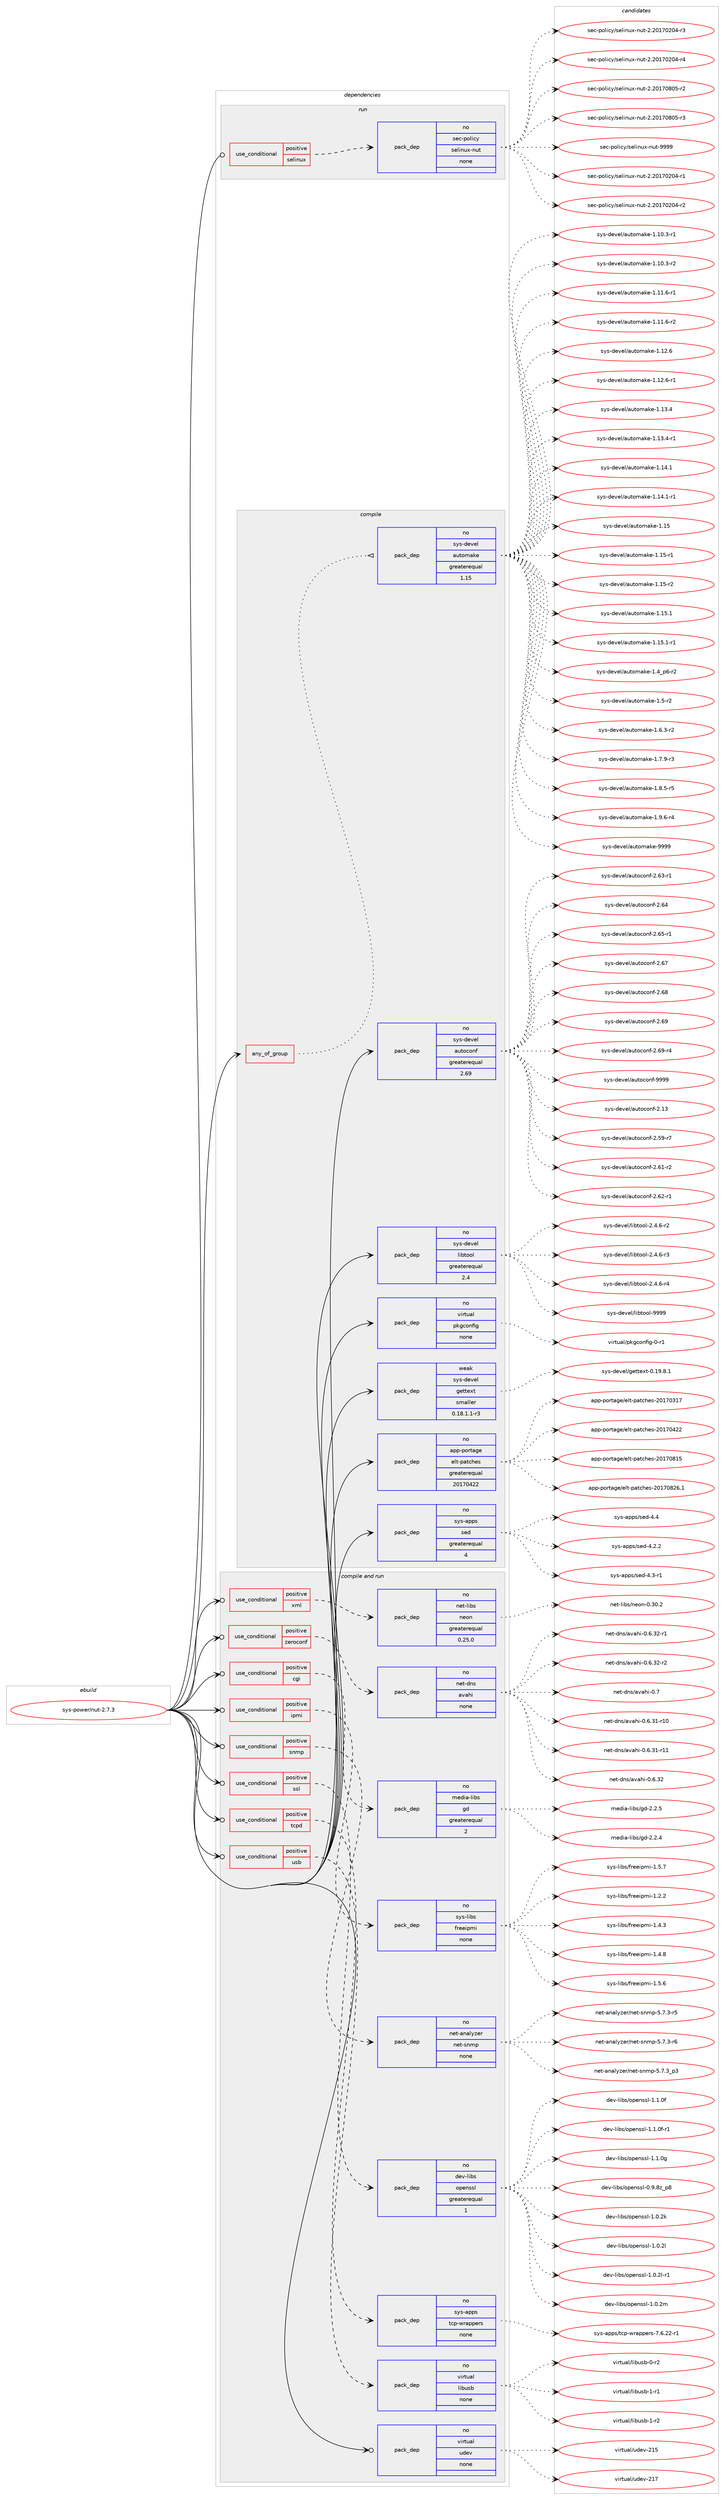 digraph prolog {

# *************
# Graph options
# *************

newrank=true;
concentrate=true;
compound=true;
graph [rankdir=LR,fontname=Helvetica,fontsize=10,ranksep=1.5];#, ranksep=2.5, nodesep=0.2];
edge  [arrowhead=vee];
node  [fontname=Helvetica,fontsize=10];

# **********
# The ebuild
# **********

subgraph cluster_leftcol {
color=gray;
rank=same;
label=<<i>ebuild</i>>;
id [label="sys-power/nut-2.7.3", color=red, width=4, href="../sys-power/nut-2.7.3.svg"];
}

# ****************
# The dependencies
# ****************

subgraph cluster_midcol {
color=gray;
label=<<i>dependencies</i>>;
subgraph cluster_compile {
fillcolor="#eeeeee";
style=filled;
label=<<i>compile</i>>;
subgraph any8470 {
dependency496063 [label=<<TABLE BORDER="0" CELLBORDER="1" CELLSPACING="0" CELLPADDING="4"><TR><TD CELLPADDING="10">any_of_group</TD></TR></TABLE>>, shape=none, color=red];subgraph pack368671 {
dependency496064 [label=<<TABLE BORDER="0" CELLBORDER="1" CELLSPACING="0" CELLPADDING="4" WIDTH="220"><TR><TD ROWSPAN="6" CELLPADDING="30">pack_dep</TD></TR><TR><TD WIDTH="110">no</TD></TR><TR><TD>sys-devel</TD></TR><TR><TD>automake</TD></TR><TR><TD>greaterequal</TD></TR><TR><TD>1.15</TD></TR></TABLE>>, shape=none, color=blue];
}
dependency496063:e -> dependency496064:w [weight=20,style="dotted",arrowhead="oinv"];
}
id:e -> dependency496063:w [weight=20,style="solid",arrowhead="vee"];
subgraph pack368672 {
dependency496065 [label=<<TABLE BORDER="0" CELLBORDER="1" CELLSPACING="0" CELLPADDING="4" WIDTH="220"><TR><TD ROWSPAN="6" CELLPADDING="30">pack_dep</TD></TR><TR><TD WIDTH="110">no</TD></TR><TR><TD>app-portage</TD></TR><TR><TD>elt-patches</TD></TR><TR><TD>greaterequal</TD></TR><TR><TD>20170422</TD></TR></TABLE>>, shape=none, color=blue];
}
id:e -> dependency496065:w [weight=20,style="solid",arrowhead="vee"];
subgraph pack368673 {
dependency496066 [label=<<TABLE BORDER="0" CELLBORDER="1" CELLSPACING="0" CELLPADDING="4" WIDTH="220"><TR><TD ROWSPAN="6" CELLPADDING="30">pack_dep</TD></TR><TR><TD WIDTH="110">no</TD></TR><TR><TD>sys-apps</TD></TR><TR><TD>sed</TD></TR><TR><TD>greaterequal</TD></TR><TR><TD>4</TD></TR></TABLE>>, shape=none, color=blue];
}
id:e -> dependency496066:w [weight=20,style="solid",arrowhead="vee"];
subgraph pack368674 {
dependency496067 [label=<<TABLE BORDER="0" CELLBORDER="1" CELLSPACING="0" CELLPADDING="4" WIDTH="220"><TR><TD ROWSPAN="6" CELLPADDING="30">pack_dep</TD></TR><TR><TD WIDTH="110">no</TD></TR><TR><TD>sys-devel</TD></TR><TR><TD>autoconf</TD></TR><TR><TD>greaterequal</TD></TR><TR><TD>2.69</TD></TR></TABLE>>, shape=none, color=blue];
}
id:e -> dependency496067:w [weight=20,style="solid",arrowhead="vee"];
subgraph pack368675 {
dependency496068 [label=<<TABLE BORDER="0" CELLBORDER="1" CELLSPACING="0" CELLPADDING="4" WIDTH="220"><TR><TD ROWSPAN="6" CELLPADDING="30">pack_dep</TD></TR><TR><TD WIDTH="110">no</TD></TR><TR><TD>sys-devel</TD></TR><TR><TD>libtool</TD></TR><TR><TD>greaterequal</TD></TR><TR><TD>2.4</TD></TR></TABLE>>, shape=none, color=blue];
}
id:e -> dependency496068:w [weight=20,style="solid",arrowhead="vee"];
subgraph pack368676 {
dependency496069 [label=<<TABLE BORDER="0" CELLBORDER="1" CELLSPACING="0" CELLPADDING="4" WIDTH="220"><TR><TD ROWSPAN="6" CELLPADDING="30">pack_dep</TD></TR><TR><TD WIDTH="110">no</TD></TR><TR><TD>virtual</TD></TR><TR><TD>pkgconfig</TD></TR><TR><TD>none</TD></TR><TR><TD></TD></TR></TABLE>>, shape=none, color=blue];
}
id:e -> dependency496069:w [weight=20,style="solid",arrowhead="vee"];
subgraph pack368677 {
dependency496070 [label=<<TABLE BORDER="0" CELLBORDER="1" CELLSPACING="0" CELLPADDING="4" WIDTH="220"><TR><TD ROWSPAN="6" CELLPADDING="30">pack_dep</TD></TR><TR><TD WIDTH="110">weak</TD></TR><TR><TD>sys-devel</TD></TR><TR><TD>gettext</TD></TR><TR><TD>smaller</TD></TR><TR><TD>0.18.1.1-r3</TD></TR></TABLE>>, shape=none, color=blue];
}
id:e -> dependency496070:w [weight=20,style="solid",arrowhead="vee"];
}
subgraph cluster_compileandrun {
fillcolor="#eeeeee";
style=filled;
label=<<i>compile and run</i>>;
subgraph cond118597 {
dependency496071 [label=<<TABLE BORDER="0" CELLBORDER="1" CELLSPACING="0" CELLPADDING="4"><TR><TD ROWSPAN="3" CELLPADDING="10">use_conditional</TD></TR><TR><TD>positive</TD></TR><TR><TD>cgi</TD></TR></TABLE>>, shape=none, color=red];
subgraph pack368678 {
dependency496072 [label=<<TABLE BORDER="0" CELLBORDER="1" CELLSPACING="0" CELLPADDING="4" WIDTH="220"><TR><TD ROWSPAN="6" CELLPADDING="30">pack_dep</TD></TR><TR><TD WIDTH="110">no</TD></TR><TR><TD>media-libs</TD></TR><TR><TD>gd</TD></TR><TR><TD>greaterequal</TD></TR><TR><TD>2</TD></TR></TABLE>>, shape=none, color=blue];
}
dependency496071:e -> dependency496072:w [weight=20,style="dashed",arrowhead="vee"];
}
id:e -> dependency496071:w [weight=20,style="solid",arrowhead="odotvee"];
subgraph cond118598 {
dependency496073 [label=<<TABLE BORDER="0" CELLBORDER="1" CELLSPACING="0" CELLPADDING="4"><TR><TD ROWSPAN="3" CELLPADDING="10">use_conditional</TD></TR><TR><TD>positive</TD></TR><TR><TD>ipmi</TD></TR></TABLE>>, shape=none, color=red];
subgraph pack368679 {
dependency496074 [label=<<TABLE BORDER="0" CELLBORDER="1" CELLSPACING="0" CELLPADDING="4" WIDTH="220"><TR><TD ROWSPAN="6" CELLPADDING="30">pack_dep</TD></TR><TR><TD WIDTH="110">no</TD></TR><TR><TD>sys-libs</TD></TR><TR><TD>freeipmi</TD></TR><TR><TD>none</TD></TR><TR><TD></TD></TR></TABLE>>, shape=none, color=blue];
}
dependency496073:e -> dependency496074:w [weight=20,style="dashed",arrowhead="vee"];
}
id:e -> dependency496073:w [weight=20,style="solid",arrowhead="odotvee"];
subgraph cond118599 {
dependency496075 [label=<<TABLE BORDER="0" CELLBORDER="1" CELLSPACING="0" CELLPADDING="4"><TR><TD ROWSPAN="3" CELLPADDING="10">use_conditional</TD></TR><TR><TD>positive</TD></TR><TR><TD>snmp</TD></TR></TABLE>>, shape=none, color=red];
subgraph pack368680 {
dependency496076 [label=<<TABLE BORDER="0" CELLBORDER="1" CELLSPACING="0" CELLPADDING="4" WIDTH="220"><TR><TD ROWSPAN="6" CELLPADDING="30">pack_dep</TD></TR><TR><TD WIDTH="110">no</TD></TR><TR><TD>net-analyzer</TD></TR><TR><TD>net-snmp</TD></TR><TR><TD>none</TD></TR><TR><TD></TD></TR></TABLE>>, shape=none, color=blue];
}
dependency496075:e -> dependency496076:w [weight=20,style="dashed",arrowhead="vee"];
}
id:e -> dependency496075:w [weight=20,style="solid",arrowhead="odotvee"];
subgraph cond118600 {
dependency496077 [label=<<TABLE BORDER="0" CELLBORDER="1" CELLSPACING="0" CELLPADDING="4"><TR><TD ROWSPAN="3" CELLPADDING="10">use_conditional</TD></TR><TR><TD>positive</TD></TR><TR><TD>ssl</TD></TR></TABLE>>, shape=none, color=red];
subgraph pack368681 {
dependency496078 [label=<<TABLE BORDER="0" CELLBORDER="1" CELLSPACING="0" CELLPADDING="4" WIDTH="220"><TR><TD ROWSPAN="6" CELLPADDING="30">pack_dep</TD></TR><TR><TD WIDTH="110">no</TD></TR><TR><TD>dev-libs</TD></TR><TR><TD>openssl</TD></TR><TR><TD>greaterequal</TD></TR><TR><TD>1</TD></TR></TABLE>>, shape=none, color=blue];
}
dependency496077:e -> dependency496078:w [weight=20,style="dashed",arrowhead="vee"];
}
id:e -> dependency496077:w [weight=20,style="solid",arrowhead="odotvee"];
subgraph cond118601 {
dependency496079 [label=<<TABLE BORDER="0" CELLBORDER="1" CELLSPACING="0" CELLPADDING="4"><TR><TD ROWSPAN="3" CELLPADDING="10">use_conditional</TD></TR><TR><TD>positive</TD></TR><TR><TD>tcpd</TD></TR></TABLE>>, shape=none, color=red];
subgraph pack368682 {
dependency496080 [label=<<TABLE BORDER="0" CELLBORDER="1" CELLSPACING="0" CELLPADDING="4" WIDTH="220"><TR><TD ROWSPAN="6" CELLPADDING="30">pack_dep</TD></TR><TR><TD WIDTH="110">no</TD></TR><TR><TD>sys-apps</TD></TR><TR><TD>tcp-wrappers</TD></TR><TR><TD>none</TD></TR><TR><TD></TD></TR></TABLE>>, shape=none, color=blue];
}
dependency496079:e -> dependency496080:w [weight=20,style="dashed",arrowhead="vee"];
}
id:e -> dependency496079:w [weight=20,style="solid",arrowhead="odotvee"];
subgraph cond118602 {
dependency496081 [label=<<TABLE BORDER="0" CELLBORDER="1" CELLSPACING="0" CELLPADDING="4"><TR><TD ROWSPAN="3" CELLPADDING="10">use_conditional</TD></TR><TR><TD>positive</TD></TR><TR><TD>usb</TD></TR></TABLE>>, shape=none, color=red];
subgraph pack368683 {
dependency496082 [label=<<TABLE BORDER="0" CELLBORDER="1" CELLSPACING="0" CELLPADDING="4" WIDTH="220"><TR><TD ROWSPAN="6" CELLPADDING="30">pack_dep</TD></TR><TR><TD WIDTH="110">no</TD></TR><TR><TD>virtual</TD></TR><TR><TD>libusb</TD></TR><TR><TD>none</TD></TR><TR><TD></TD></TR></TABLE>>, shape=none, color=blue];
}
dependency496081:e -> dependency496082:w [weight=20,style="dashed",arrowhead="vee"];
}
id:e -> dependency496081:w [weight=20,style="solid",arrowhead="odotvee"];
subgraph cond118603 {
dependency496083 [label=<<TABLE BORDER="0" CELLBORDER="1" CELLSPACING="0" CELLPADDING="4"><TR><TD ROWSPAN="3" CELLPADDING="10">use_conditional</TD></TR><TR><TD>positive</TD></TR><TR><TD>xml</TD></TR></TABLE>>, shape=none, color=red];
subgraph pack368684 {
dependency496084 [label=<<TABLE BORDER="0" CELLBORDER="1" CELLSPACING="0" CELLPADDING="4" WIDTH="220"><TR><TD ROWSPAN="6" CELLPADDING="30">pack_dep</TD></TR><TR><TD WIDTH="110">no</TD></TR><TR><TD>net-libs</TD></TR><TR><TD>neon</TD></TR><TR><TD>greaterequal</TD></TR><TR><TD>0.25.0</TD></TR></TABLE>>, shape=none, color=blue];
}
dependency496083:e -> dependency496084:w [weight=20,style="dashed",arrowhead="vee"];
}
id:e -> dependency496083:w [weight=20,style="solid",arrowhead="odotvee"];
subgraph cond118604 {
dependency496085 [label=<<TABLE BORDER="0" CELLBORDER="1" CELLSPACING="0" CELLPADDING="4"><TR><TD ROWSPAN="3" CELLPADDING="10">use_conditional</TD></TR><TR><TD>positive</TD></TR><TR><TD>zeroconf</TD></TR></TABLE>>, shape=none, color=red];
subgraph pack368685 {
dependency496086 [label=<<TABLE BORDER="0" CELLBORDER="1" CELLSPACING="0" CELLPADDING="4" WIDTH="220"><TR><TD ROWSPAN="6" CELLPADDING="30">pack_dep</TD></TR><TR><TD WIDTH="110">no</TD></TR><TR><TD>net-dns</TD></TR><TR><TD>avahi</TD></TR><TR><TD>none</TD></TR><TR><TD></TD></TR></TABLE>>, shape=none, color=blue];
}
dependency496085:e -> dependency496086:w [weight=20,style="dashed",arrowhead="vee"];
}
id:e -> dependency496085:w [weight=20,style="solid",arrowhead="odotvee"];
subgraph pack368686 {
dependency496087 [label=<<TABLE BORDER="0" CELLBORDER="1" CELLSPACING="0" CELLPADDING="4" WIDTH="220"><TR><TD ROWSPAN="6" CELLPADDING="30">pack_dep</TD></TR><TR><TD WIDTH="110">no</TD></TR><TR><TD>virtual</TD></TR><TR><TD>udev</TD></TR><TR><TD>none</TD></TR><TR><TD></TD></TR></TABLE>>, shape=none, color=blue];
}
id:e -> dependency496087:w [weight=20,style="solid",arrowhead="odotvee"];
}
subgraph cluster_run {
fillcolor="#eeeeee";
style=filled;
label=<<i>run</i>>;
subgraph cond118605 {
dependency496088 [label=<<TABLE BORDER="0" CELLBORDER="1" CELLSPACING="0" CELLPADDING="4"><TR><TD ROWSPAN="3" CELLPADDING="10">use_conditional</TD></TR><TR><TD>positive</TD></TR><TR><TD>selinux</TD></TR></TABLE>>, shape=none, color=red];
subgraph pack368687 {
dependency496089 [label=<<TABLE BORDER="0" CELLBORDER="1" CELLSPACING="0" CELLPADDING="4" WIDTH="220"><TR><TD ROWSPAN="6" CELLPADDING="30">pack_dep</TD></TR><TR><TD WIDTH="110">no</TD></TR><TR><TD>sec-policy</TD></TR><TR><TD>selinux-nut</TD></TR><TR><TD>none</TD></TR><TR><TD></TD></TR></TABLE>>, shape=none, color=blue];
}
dependency496088:e -> dependency496089:w [weight=20,style="dashed",arrowhead="vee"];
}
id:e -> dependency496088:w [weight=20,style="solid",arrowhead="odot"];
}
}

# **************
# The candidates
# **************

subgraph cluster_choices {
rank=same;
color=gray;
label=<<i>candidates</i>>;

subgraph choice368671 {
color=black;
nodesep=1;
choice11512111545100101118101108479711711611110997107101454946494846514511449 [label="sys-devel/automake-1.10.3-r1", color=red, width=4,href="../sys-devel/automake-1.10.3-r1.svg"];
choice11512111545100101118101108479711711611110997107101454946494846514511450 [label="sys-devel/automake-1.10.3-r2", color=red, width=4,href="../sys-devel/automake-1.10.3-r2.svg"];
choice11512111545100101118101108479711711611110997107101454946494946544511449 [label="sys-devel/automake-1.11.6-r1", color=red, width=4,href="../sys-devel/automake-1.11.6-r1.svg"];
choice11512111545100101118101108479711711611110997107101454946494946544511450 [label="sys-devel/automake-1.11.6-r2", color=red, width=4,href="../sys-devel/automake-1.11.6-r2.svg"];
choice1151211154510010111810110847971171161111099710710145494649504654 [label="sys-devel/automake-1.12.6", color=red, width=4,href="../sys-devel/automake-1.12.6.svg"];
choice11512111545100101118101108479711711611110997107101454946495046544511449 [label="sys-devel/automake-1.12.6-r1", color=red, width=4,href="../sys-devel/automake-1.12.6-r1.svg"];
choice1151211154510010111810110847971171161111099710710145494649514652 [label="sys-devel/automake-1.13.4", color=red, width=4,href="../sys-devel/automake-1.13.4.svg"];
choice11512111545100101118101108479711711611110997107101454946495146524511449 [label="sys-devel/automake-1.13.4-r1", color=red, width=4,href="../sys-devel/automake-1.13.4-r1.svg"];
choice1151211154510010111810110847971171161111099710710145494649524649 [label="sys-devel/automake-1.14.1", color=red, width=4,href="../sys-devel/automake-1.14.1.svg"];
choice11512111545100101118101108479711711611110997107101454946495246494511449 [label="sys-devel/automake-1.14.1-r1", color=red, width=4,href="../sys-devel/automake-1.14.1-r1.svg"];
choice115121115451001011181011084797117116111109971071014549464953 [label="sys-devel/automake-1.15", color=red, width=4,href="../sys-devel/automake-1.15.svg"];
choice1151211154510010111810110847971171161111099710710145494649534511449 [label="sys-devel/automake-1.15-r1", color=red, width=4,href="../sys-devel/automake-1.15-r1.svg"];
choice1151211154510010111810110847971171161111099710710145494649534511450 [label="sys-devel/automake-1.15-r2", color=red, width=4,href="../sys-devel/automake-1.15-r2.svg"];
choice1151211154510010111810110847971171161111099710710145494649534649 [label="sys-devel/automake-1.15.1", color=red, width=4,href="../sys-devel/automake-1.15.1.svg"];
choice11512111545100101118101108479711711611110997107101454946495346494511449 [label="sys-devel/automake-1.15.1-r1", color=red, width=4,href="../sys-devel/automake-1.15.1-r1.svg"];
choice115121115451001011181011084797117116111109971071014549465295112544511450 [label="sys-devel/automake-1.4_p6-r2", color=red, width=4,href="../sys-devel/automake-1.4_p6-r2.svg"];
choice11512111545100101118101108479711711611110997107101454946534511450 [label="sys-devel/automake-1.5-r2", color=red, width=4,href="../sys-devel/automake-1.5-r2.svg"];
choice115121115451001011181011084797117116111109971071014549465446514511450 [label="sys-devel/automake-1.6.3-r2", color=red, width=4,href="../sys-devel/automake-1.6.3-r2.svg"];
choice115121115451001011181011084797117116111109971071014549465546574511451 [label="sys-devel/automake-1.7.9-r3", color=red, width=4,href="../sys-devel/automake-1.7.9-r3.svg"];
choice115121115451001011181011084797117116111109971071014549465646534511453 [label="sys-devel/automake-1.8.5-r5", color=red, width=4,href="../sys-devel/automake-1.8.5-r5.svg"];
choice115121115451001011181011084797117116111109971071014549465746544511452 [label="sys-devel/automake-1.9.6-r4", color=red, width=4,href="../sys-devel/automake-1.9.6-r4.svg"];
choice115121115451001011181011084797117116111109971071014557575757 [label="sys-devel/automake-9999", color=red, width=4,href="../sys-devel/automake-9999.svg"];
dependency496064:e -> choice11512111545100101118101108479711711611110997107101454946494846514511449:w [style=dotted,weight="100"];
dependency496064:e -> choice11512111545100101118101108479711711611110997107101454946494846514511450:w [style=dotted,weight="100"];
dependency496064:e -> choice11512111545100101118101108479711711611110997107101454946494946544511449:w [style=dotted,weight="100"];
dependency496064:e -> choice11512111545100101118101108479711711611110997107101454946494946544511450:w [style=dotted,weight="100"];
dependency496064:e -> choice1151211154510010111810110847971171161111099710710145494649504654:w [style=dotted,weight="100"];
dependency496064:e -> choice11512111545100101118101108479711711611110997107101454946495046544511449:w [style=dotted,weight="100"];
dependency496064:e -> choice1151211154510010111810110847971171161111099710710145494649514652:w [style=dotted,weight="100"];
dependency496064:e -> choice11512111545100101118101108479711711611110997107101454946495146524511449:w [style=dotted,weight="100"];
dependency496064:e -> choice1151211154510010111810110847971171161111099710710145494649524649:w [style=dotted,weight="100"];
dependency496064:e -> choice11512111545100101118101108479711711611110997107101454946495246494511449:w [style=dotted,weight="100"];
dependency496064:e -> choice115121115451001011181011084797117116111109971071014549464953:w [style=dotted,weight="100"];
dependency496064:e -> choice1151211154510010111810110847971171161111099710710145494649534511449:w [style=dotted,weight="100"];
dependency496064:e -> choice1151211154510010111810110847971171161111099710710145494649534511450:w [style=dotted,weight="100"];
dependency496064:e -> choice1151211154510010111810110847971171161111099710710145494649534649:w [style=dotted,weight="100"];
dependency496064:e -> choice11512111545100101118101108479711711611110997107101454946495346494511449:w [style=dotted,weight="100"];
dependency496064:e -> choice115121115451001011181011084797117116111109971071014549465295112544511450:w [style=dotted,weight="100"];
dependency496064:e -> choice11512111545100101118101108479711711611110997107101454946534511450:w [style=dotted,weight="100"];
dependency496064:e -> choice115121115451001011181011084797117116111109971071014549465446514511450:w [style=dotted,weight="100"];
dependency496064:e -> choice115121115451001011181011084797117116111109971071014549465546574511451:w [style=dotted,weight="100"];
dependency496064:e -> choice115121115451001011181011084797117116111109971071014549465646534511453:w [style=dotted,weight="100"];
dependency496064:e -> choice115121115451001011181011084797117116111109971071014549465746544511452:w [style=dotted,weight="100"];
dependency496064:e -> choice115121115451001011181011084797117116111109971071014557575757:w [style=dotted,weight="100"];
}
subgraph choice368672 {
color=black;
nodesep=1;
choice97112112451121111141169710310147101108116451129711699104101115455048495548514955 [label="app-portage/elt-patches-20170317", color=red, width=4,href="../app-portage/elt-patches-20170317.svg"];
choice97112112451121111141169710310147101108116451129711699104101115455048495548525050 [label="app-portage/elt-patches-20170422", color=red, width=4,href="../app-portage/elt-patches-20170422.svg"];
choice97112112451121111141169710310147101108116451129711699104101115455048495548564953 [label="app-portage/elt-patches-20170815", color=red, width=4,href="../app-portage/elt-patches-20170815.svg"];
choice971121124511211111411697103101471011081164511297116991041011154550484955485650544649 [label="app-portage/elt-patches-20170826.1", color=red, width=4,href="../app-portage/elt-patches-20170826.1.svg"];
dependency496065:e -> choice97112112451121111141169710310147101108116451129711699104101115455048495548514955:w [style=dotted,weight="100"];
dependency496065:e -> choice97112112451121111141169710310147101108116451129711699104101115455048495548525050:w [style=dotted,weight="100"];
dependency496065:e -> choice97112112451121111141169710310147101108116451129711699104101115455048495548564953:w [style=dotted,weight="100"];
dependency496065:e -> choice971121124511211111411697103101471011081164511297116991041011154550484955485650544649:w [style=dotted,weight="100"];
}
subgraph choice368673 {
color=black;
nodesep=1;
choice115121115459711211211547115101100455246504650 [label="sys-apps/sed-4.2.2", color=red, width=4,href="../sys-apps/sed-4.2.2.svg"];
choice115121115459711211211547115101100455246514511449 [label="sys-apps/sed-4.3-r1", color=red, width=4,href="../sys-apps/sed-4.3-r1.svg"];
choice11512111545971121121154711510110045524652 [label="sys-apps/sed-4.4", color=red, width=4,href="../sys-apps/sed-4.4.svg"];
dependency496066:e -> choice115121115459711211211547115101100455246504650:w [style=dotted,weight="100"];
dependency496066:e -> choice115121115459711211211547115101100455246514511449:w [style=dotted,weight="100"];
dependency496066:e -> choice11512111545971121121154711510110045524652:w [style=dotted,weight="100"];
}
subgraph choice368674 {
color=black;
nodesep=1;
choice115121115451001011181011084797117116111991111101024550464951 [label="sys-devel/autoconf-2.13", color=red, width=4,href="../sys-devel/autoconf-2.13.svg"];
choice1151211154510010111810110847971171161119911111010245504653574511455 [label="sys-devel/autoconf-2.59-r7", color=red, width=4,href="../sys-devel/autoconf-2.59-r7.svg"];
choice1151211154510010111810110847971171161119911111010245504654494511450 [label="sys-devel/autoconf-2.61-r2", color=red, width=4,href="../sys-devel/autoconf-2.61-r2.svg"];
choice1151211154510010111810110847971171161119911111010245504654504511449 [label="sys-devel/autoconf-2.62-r1", color=red, width=4,href="../sys-devel/autoconf-2.62-r1.svg"];
choice1151211154510010111810110847971171161119911111010245504654514511449 [label="sys-devel/autoconf-2.63-r1", color=red, width=4,href="../sys-devel/autoconf-2.63-r1.svg"];
choice115121115451001011181011084797117116111991111101024550465452 [label="sys-devel/autoconf-2.64", color=red, width=4,href="../sys-devel/autoconf-2.64.svg"];
choice1151211154510010111810110847971171161119911111010245504654534511449 [label="sys-devel/autoconf-2.65-r1", color=red, width=4,href="../sys-devel/autoconf-2.65-r1.svg"];
choice115121115451001011181011084797117116111991111101024550465455 [label="sys-devel/autoconf-2.67", color=red, width=4,href="../sys-devel/autoconf-2.67.svg"];
choice115121115451001011181011084797117116111991111101024550465456 [label="sys-devel/autoconf-2.68", color=red, width=4,href="../sys-devel/autoconf-2.68.svg"];
choice115121115451001011181011084797117116111991111101024550465457 [label="sys-devel/autoconf-2.69", color=red, width=4,href="../sys-devel/autoconf-2.69.svg"];
choice1151211154510010111810110847971171161119911111010245504654574511452 [label="sys-devel/autoconf-2.69-r4", color=red, width=4,href="../sys-devel/autoconf-2.69-r4.svg"];
choice115121115451001011181011084797117116111991111101024557575757 [label="sys-devel/autoconf-9999", color=red, width=4,href="../sys-devel/autoconf-9999.svg"];
dependency496067:e -> choice115121115451001011181011084797117116111991111101024550464951:w [style=dotted,weight="100"];
dependency496067:e -> choice1151211154510010111810110847971171161119911111010245504653574511455:w [style=dotted,weight="100"];
dependency496067:e -> choice1151211154510010111810110847971171161119911111010245504654494511450:w [style=dotted,weight="100"];
dependency496067:e -> choice1151211154510010111810110847971171161119911111010245504654504511449:w [style=dotted,weight="100"];
dependency496067:e -> choice1151211154510010111810110847971171161119911111010245504654514511449:w [style=dotted,weight="100"];
dependency496067:e -> choice115121115451001011181011084797117116111991111101024550465452:w [style=dotted,weight="100"];
dependency496067:e -> choice1151211154510010111810110847971171161119911111010245504654534511449:w [style=dotted,weight="100"];
dependency496067:e -> choice115121115451001011181011084797117116111991111101024550465455:w [style=dotted,weight="100"];
dependency496067:e -> choice115121115451001011181011084797117116111991111101024550465456:w [style=dotted,weight="100"];
dependency496067:e -> choice115121115451001011181011084797117116111991111101024550465457:w [style=dotted,weight="100"];
dependency496067:e -> choice1151211154510010111810110847971171161119911111010245504654574511452:w [style=dotted,weight="100"];
dependency496067:e -> choice115121115451001011181011084797117116111991111101024557575757:w [style=dotted,weight="100"];
}
subgraph choice368675 {
color=black;
nodesep=1;
choice1151211154510010111810110847108105981161111111084550465246544511450 [label="sys-devel/libtool-2.4.6-r2", color=red, width=4,href="../sys-devel/libtool-2.4.6-r2.svg"];
choice1151211154510010111810110847108105981161111111084550465246544511451 [label="sys-devel/libtool-2.4.6-r3", color=red, width=4,href="../sys-devel/libtool-2.4.6-r3.svg"];
choice1151211154510010111810110847108105981161111111084550465246544511452 [label="sys-devel/libtool-2.4.6-r4", color=red, width=4,href="../sys-devel/libtool-2.4.6-r4.svg"];
choice1151211154510010111810110847108105981161111111084557575757 [label="sys-devel/libtool-9999", color=red, width=4,href="../sys-devel/libtool-9999.svg"];
dependency496068:e -> choice1151211154510010111810110847108105981161111111084550465246544511450:w [style=dotted,weight="100"];
dependency496068:e -> choice1151211154510010111810110847108105981161111111084550465246544511451:w [style=dotted,weight="100"];
dependency496068:e -> choice1151211154510010111810110847108105981161111111084550465246544511452:w [style=dotted,weight="100"];
dependency496068:e -> choice1151211154510010111810110847108105981161111111084557575757:w [style=dotted,weight="100"];
}
subgraph choice368676 {
color=black;
nodesep=1;
choice11810511411611797108471121071039911111010210510345484511449 [label="virtual/pkgconfig-0-r1", color=red, width=4,href="../virtual/pkgconfig-0-r1.svg"];
dependency496069:e -> choice11810511411611797108471121071039911111010210510345484511449:w [style=dotted,weight="100"];
}
subgraph choice368677 {
color=black;
nodesep=1;
choice1151211154510010111810110847103101116116101120116454846495746564649 [label="sys-devel/gettext-0.19.8.1", color=red, width=4,href="../sys-devel/gettext-0.19.8.1.svg"];
dependency496070:e -> choice1151211154510010111810110847103101116116101120116454846495746564649:w [style=dotted,weight="100"];
}
subgraph choice368678 {
color=black;
nodesep=1;
choice10910110010597451081059811547103100455046504652 [label="media-libs/gd-2.2.4", color=red, width=4,href="../media-libs/gd-2.2.4.svg"];
choice10910110010597451081059811547103100455046504653 [label="media-libs/gd-2.2.5", color=red, width=4,href="../media-libs/gd-2.2.5.svg"];
dependency496072:e -> choice10910110010597451081059811547103100455046504652:w [style=dotted,weight="100"];
dependency496072:e -> choice10910110010597451081059811547103100455046504653:w [style=dotted,weight="100"];
}
subgraph choice368679 {
color=black;
nodesep=1;
choice115121115451081059811547102114101101105112109105454946504650 [label="sys-libs/freeipmi-1.2.2", color=red, width=4,href="../sys-libs/freeipmi-1.2.2.svg"];
choice115121115451081059811547102114101101105112109105454946524651 [label="sys-libs/freeipmi-1.4.3", color=red, width=4,href="../sys-libs/freeipmi-1.4.3.svg"];
choice115121115451081059811547102114101101105112109105454946524656 [label="sys-libs/freeipmi-1.4.8", color=red, width=4,href="../sys-libs/freeipmi-1.4.8.svg"];
choice115121115451081059811547102114101101105112109105454946534654 [label="sys-libs/freeipmi-1.5.6", color=red, width=4,href="../sys-libs/freeipmi-1.5.6.svg"];
choice115121115451081059811547102114101101105112109105454946534655 [label="sys-libs/freeipmi-1.5.7", color=red, width=4,href="../sys-libs/freeipmi-1.5.7.svg"];
dependency496074:e -> choice115121115451081059811547102114101101105112109105454946504650:w [style=dotted,weight="100"];
dependency496074:e -> choice115121115451081059811547102114101101105112109105454946524651:w [style=dotted,weight="100"];
dependency496074:e -> choice115121115451081059811547102114101101105112109105454946524656:w [style=dotted,weight="100"];
dependency496074:e -> choice115121115451081059811547102114101101105112109105454946534654:w [style=dotted,weight="100"];
dependency496074:e -> choice115121115451081059811547102114101101105112109105454946534655:w [style=dotted,weight="100"];
}
subgraph choice368680 {
color=black;
nodesep=1;
choice11010111645971109710812112210111447110101116451151101091124553465546514511453 [label="net-analyzer/net-snmp-5.7.3-r5", color=red, width=4,href="../net-analyzer/net-snmp-5.7.3-r5.svg"];
choice11010111645971109710812112210111447110101116451151101091124553465546514511454 [label="net-analyzer/net-snmp-5.7.3-r6", color=red, width=4,href="../net-analyzer/net-snmp-5.7.3-r6.svg"];
choice11010111645971109710812112210111447110101116451151101091124553465546519511251 [label="net-analyzer/net-snmp-5.7.3_p3", color=red, width=4,href="../net-analyzer/net-snmp-5.7.3_p3.svg"];
dependency496076:e -> choice11010111645971109710812112210111447110101116451151101091124553465546514511453:w [style=dotted,weight="100"];
dependency496076:e -> choice11010111645971109710812112210111447110101116451151101091124553465546514511454:w [style=dotted,weight="100"];
dependency496076:e -> choice11010111645971109710812112210111447110101116451151101091124553465546519511251:w [style=dotted,weight="100"];
}
subgraph choice368681 {
color=black;
nodesep=1;
choice1001011184510810598115471111121011101151151084548465746561229511256 [label="dev-libs/openssl-0.9.8z_p8", color=red, width=4,href="../dev-libs/openssl-0.9.8z_p8.svg"];
choice100101118451081059811547111112101110115115108454946484650107 [label="dev-libs/openssl-1.0.2k", color=red, width=4,href="../dev-libs/openssl-1.0.2k.svg"];
choice100101118451081059811547111112101110115115108454946484650108 [label="dev-libs/openssl-1.0.2l", color=red, width=4,href="../dev-libs/openssl-1.0.2l.svg"];
choice1001011184510810598115471111121011101151151084549464846501084511449 [label="dev-libs/openssl-1.0.2l-r1", color=red, width=4,href="../dev-libs/openssl-1.0.2l-r1.svg"];
choice100101118451081059811547111112101110115115108454946484650109 [label="dev-libs/openssl-1.0.2m", color=red, width=4,href="../dev-libs/openssl-1.0.2m.svg"];
choice100101118451081059811547111112101110115115108454946494648102 [label="dev-libs/openssl-1.1.0f", color=red, width=4,href="../dev-libs/openssl-1.1.0f.svg"];
choice1001011184510810598115471111121011101151151084549464946481024511449 [label="dev-libs/openssl-1.1.0f-r1", color=red, width=4,href="../dev-libs/openssl-1.1.0f-r1.svg"];
choice100101118451081059811547111112101110115115108454946494648103 [label="dev-libs/openssl-1.1.0g", color=red, width=4,href="../dev-libs/openssl-1.1.0g.svg"];
dependency496078:e -> choice1001011184510810598115471111121011101151151084548465746561229511256:w [style=dotted,weight="100"];
dependency496078:e -> choice100101118451081059811547111112101110115115108454946484650107:w [style=dotted,weight="100"];
dependency496078:e -> choice100101118451081059811547111112101110115115108454946484650108:w [style=dotted,weight="100"];
dependency496078:e -> choice1001011184510810598115471111121011101151151084549464846501084511449:w [style=dotted,weight="100"];
dependency496078:e -> choice100101118451081059811547111112101110115115108454946484650109:w [style=dotted,weight="100"];
dependency496078:e -> choice100101118451081059811547111112101110115115108454946494648102:w [style=dotted,weight="100"];
dependency496078:e -> choice1001011184510810598115471111121011101151151084549464946481024511449:w [style=dotted,weight="100"];
dependency496078:e -> choice100101118451081059811547111112101110115115108454946494648103:w [style=dotted,weight="100"];
}
subgraph choice368682 {
color=black;
nodesep=1;
choice115121115459711211211547116991124511911497112112101114115455546544650504511449 [label="sys-apps/tcp-wrappers-7.6.22-r1", color=red, width=4,href="../sys-apps/tcp-wrappers-7.6.22-r1.svg"];
dependency496080:e -> choice115121115459711211211547116991124511911497112112101114115455546544650504511449:w [style=dotted,weight="100"];
}
subgraph choice368683 {
color=black;
nodesep=1;
choice1181051141161179710847108105981171159845484511450 [label="virtual/libusb-0-r2", color=red, width=4,href="../virtual/libusb-0-r2.svg"];
choice1181051141161179710847108105981171159845494511449 [label="virtual/libusb-1-r1", color=red, width=4,href="../virtual/libusb-1-r1.svg"];
choice1181051141161179710847108105981171159845494511450 [label="virtual/libusb-1-r2", color=red, width=4,href="../virtual/libusb-1-r2.svg"];
dependency496082:e -> choice1181051141161179710847108105981171159845484511450:w [style=dotted,weight="100"];
dependency496082:e -> choice1181051141161179710847108105981171159845494511449:w [style=dotted,weight="100"];
dependency496082:e -> choice1181051141161179710847108105981171159845494511450:w [style=dotted,weight="100"];
}
subgraph choice368684 {
color=black;
nodesep=1;
choice11010111645108105981154711010111111045484651484650 [label="net-libs/neon-0.30.2", color=red, width=4,href="../net-libs/neon-0.30.2.svg"];
dependency496084:e -> choice11010111645108105981154711010111111045484651484650:w [style=dotted,weight="100"];
}
subgraph choice368685 {
color=black;
nodesep=1;
choice1101011164510011011547971189710410545484654465149451144948 [label="net-dns/avahi-0.6.31-r10", color=red, width=4,href="../net-dns/avahi-0.6.31-r10.svg"];
choice1101011164510011011547971189710410545484654465149451144949 [label="net-dns/avahi-0.6.31-r11", color=red, width=4,href="../net-dns/avahi-0.6.31-r11.svg"];
choice1101011164510011011547971189710410545484654465150 [label="net-dns/avahi-0.6.32", color=red, width=4,href="../net-dns/avahi-0.6.32.svg"];
choice11010111645100110115479711897104105454846544651504511449 [label="net-dns/avahi-0.6.32-r1", color=red, width=4,href="../net-dns/avahi-0.6.32-r1.svg"];
choice11010111645100110115479711897104105454846544651504511450 [label="net-dns/avahi-0.6.32-r2", color=red, width=4,href="../net-dns/avahi-0.6.32-r2.svg"];
choice1101011164510011011547971189710410545484655 [label="net-dns/avahi-0.7", color=red, width=4,href="../net-dns/avahi-0.7.svg"];
dependency496086:e -> choice1101011164510011011547971189710410545484654465149451144948:w [style=dotted,weight="100"];
dependency496086:e -> choice1101011164510011011547971189710410545484654465149451144949:w [style=dotted,weight="100"];
dependency496086:e -> choice1101011164510011011547971189710410545484654465150:w [style=dotted,weight="100"];
dependency496086:e -> choice11010111645100110115479711897104105454846544651504511449:w [style=dotted,weight="100"];
dependency496086:e -> choice11010111645100110115479711897104105454846544651504511450:w [style=dotted,weight="100"];
dependency496086:e -> choice1101011164510011011547971189710410545484655:w [style=dotted,weight="100"];
}
subgraph choice368686 {
color=black;
nodesep=1;
choice118105114116117971084711710010111845504953 [label="virtual/udev-215", color=red, width=4,href="../virtual/udev-215.svg"];
choice118105114116117971084711710010111845504955 [label="virtual/udev-217", color=red, width=4,href="../virtual/udev-217.svg"];
dependency496087:e -> choice118105114116117971084711710010111845504953:w [style=dotted,weight="100"];
dependency496087:e -> choice118105114116117971084711710010111845504955:w [style=dotted,weight="100"];
}
subgraph choice368687 {
color=black;
nodesep=1;
choice115101994511211110810599121471151011081051101171204511011711645504650484955485048524511449 [label="sec-policy/selinux-nut-2.20170204-r1", color=red, width=4,href="../sec-policy/selinux-nut-2.20170204-r1.svg"];
choice115101994511211110810599121471151011081051101171204511011711645504650484955485048524511450 [label="sec-policy/selinux-nut-2.20170204-r2", color=red, width=4,href="../sec-policy/selinux-nut-2.20170204-r2.svg"];
choice115101994511211110810599121471151011081051101171204511011711645504650484955485048524511451 [label="sec-policy/selinux-nut-2.20170204-r3", color=red, width=4,href="../sec-policy/selinux-nut-2.20170204-r3.svg"];
choice115101994511211110810599121471151011081051101171204511011711645504650484955485048524511452 [label="sec-policy/selinux-nut-2.20170204-r4", color=red, width=4,href="../sec-policy/selinux-nut-2.20170204-r4.svg"];
choice115101994511211110810599121471151011081051101171204511011711645504650484955485648534511450 [label="sec-policy/selinux-nut-2.20170805-r2", color=red, width=4,href="../sec-policy/selinux-nut-2.20170805-r2.svg"];
choice115101994511211110810599121471151011081051101171204511011711645504650484955485648534511451 [label="sec-policy/selinux-nut-2.20170805-r3", color=red, width=4,href="../sec-policy/selinux-nut-2.20170805-r3.svg"];
choice11510199451121111081059912147115101108105110117120451101171164557575757 [label="sec-policy/selinux-nut-9999", color=red, width=4,href="../sec-policy/selinux-nut-9999.svg"];
dependency496089:e -> choice115101994511211110810599121471151011081051101171204511011711645504650484955485048524511449:w [style=dotted,weight="100"];
dependency496089:e -> choice115101994511211110810599121471151011081051101171204511011711645504650484955485048524511450:w [style=dotted,weight="100"];
dependency496089:e -> choice115101994511211110810599121471151011081051101171204511011711645504650484955485048524511451:w [style=dotted,weight="100"];
dependency496089:e -> choice115101994511211110810599121471151011081051101171204511011711645504650484955485048524511452:w [style=dotted,weight="100"];
dependency496089:e -> choice115101994511211110810599121471151011081051101171204511011711645504650484955485648534511450:w [style=dotted,weight="100"];
dependency496089:e -> choice115101994511211110810599121471151011081051101171204511011711645504650484955485648534511451:w [style=dotted,weight="100"];
dependency496089:e -> choice11510199451121111081059912147115101108105110117120451101171164557575757:w [style=dotted,weight="100"];
}
}

}

